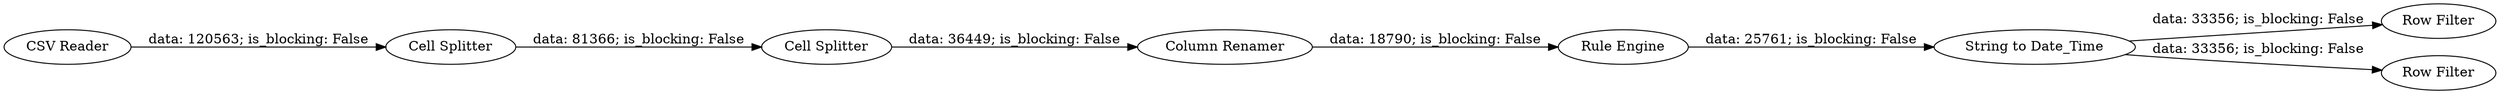 digraph {
	"-5641512523536666439_4" [label="Cell Splitter"]
	"-5641512523536666439_8" [label="Row Filter"]
	"-5641512523536666439_3" [label="Column Renamer"]
	"-5641512523536666439_6" [label="String to Date_Time"]
	"-5641512523536666439_5" [label="Rule Engine"]
	"-5641512523536666439_7" [label="Row Filter"]
	"-5641512523536666439_1" [label="CSV Reader"]
	"-5641512523536666439_2" [label="Cell Splitter"]
	"-5641512523536666439_4" -> "-5641512523536666439_3" [label="data: 36449; is_blocking: False"]
	"-5641512523536666439_2" -> "-5641512523536666439_4" [label="data: 81366; is_blocking: False"]
	"-5641512523536666439_6" -> "-5641512523536666439_7" [label="data: 33356; is_blocking: False"]
	"-5641512523536666439_3" -> "-5641512523536666439_5" [label="data: 18790; is_blocking: False"]
	"-5641512523536666439_6" -> "-5641512523536666439_8" [label="data: 33356; is_blocking: False"]
	"-5641512523536666439_1" -> "-5641512523536666439_2" [label="data: 120563; is_blocking: False"]
	"-5641512523536666439_5" -> "-5641512523536666439_6" [label="data: 25761; is_blocking: False"]
	rankdir=LR
}
